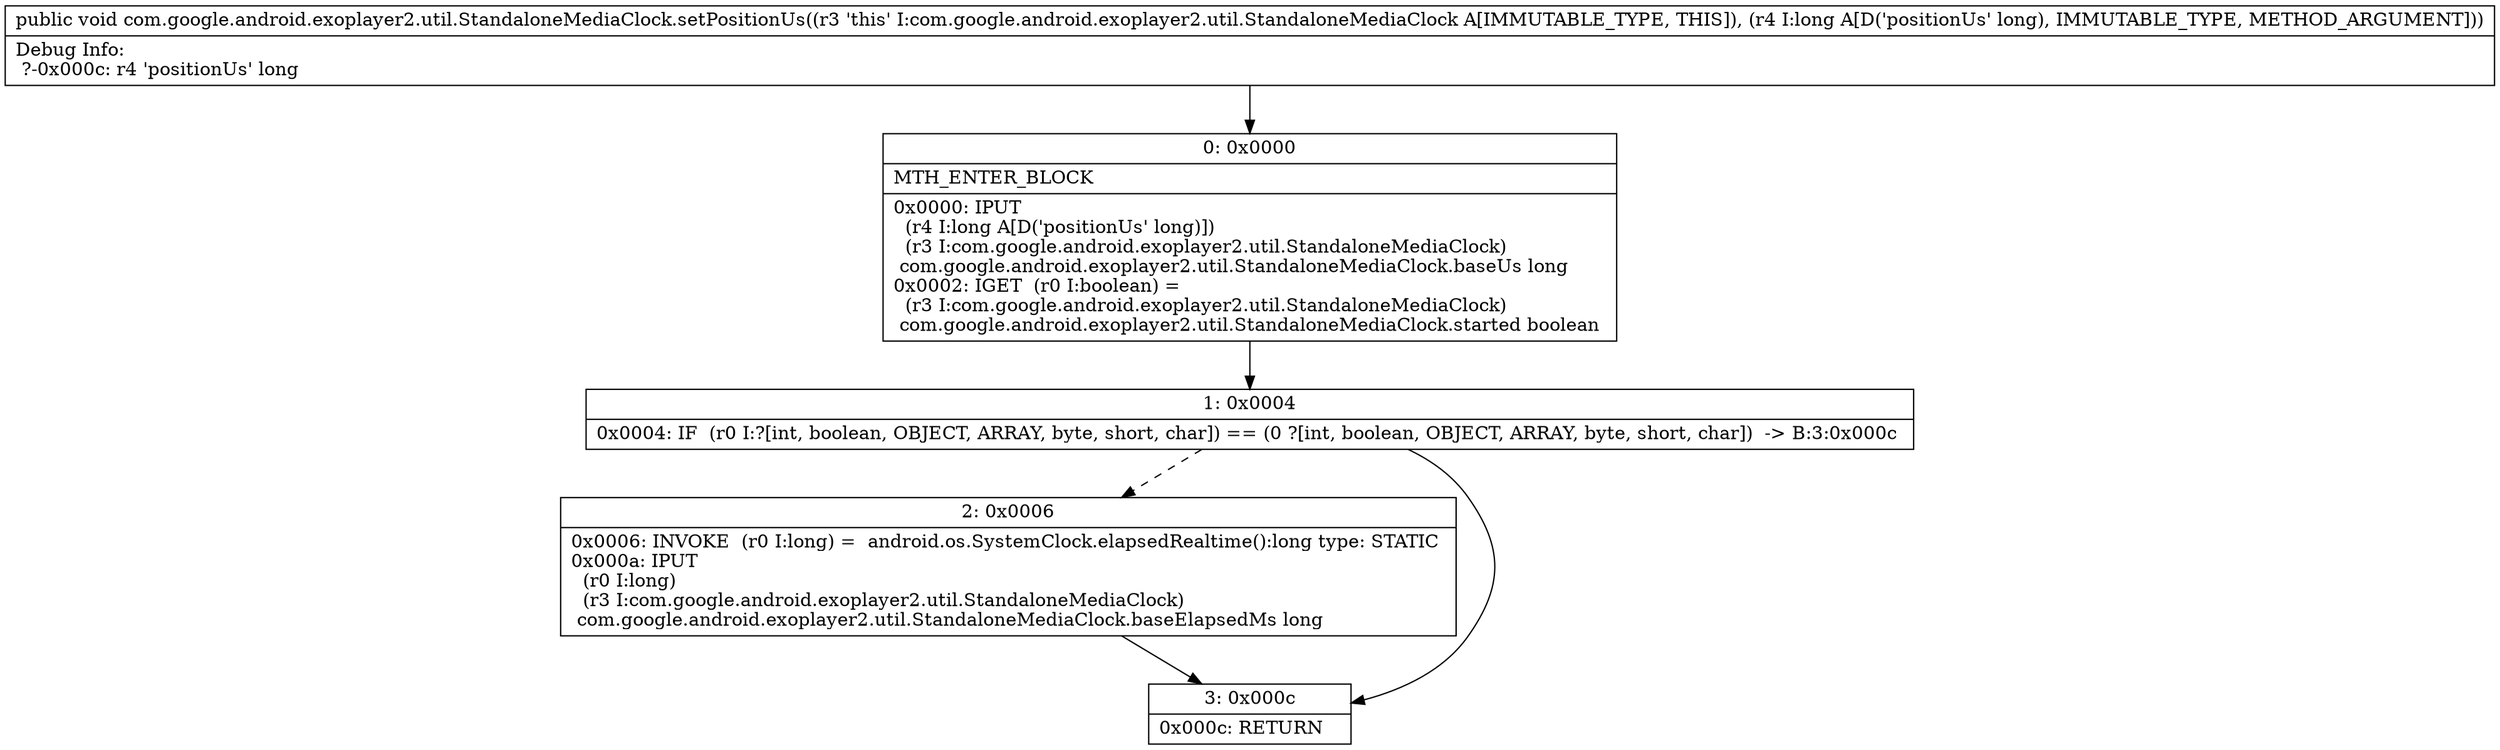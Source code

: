 digraph "CFG forcom.google.android.exoplayer2.util.StandaloneMediaClock.setPositionUs(J)V" {
Node_0 [shape=record,label="{0\:\ 0x0000|MTH_ENTER_BLOCK\l|0x0000: IPUT  \l  (r4 I:long A[D('positionUs' long)])\l  (r3 I:com.google.android.exoplayer2.util.StandaloneMediaClock)\l com.google.android.exoplayer2.util.StandaloneMediaClock.baseUs long \l0x0002: IGET  (r0 I:boolean) = \l  (r3 I:com.google.android.exoplayer2.util.StandaloneMediaClock)\l com.google.android.exoplayer2.util.StandaloneMediaClock.started boolean \l}"];
Node_1 [shape=record,label="{1\:\ 0x0004|0x0004: IF  (r0 I:?[int, boolean, OBJECT, ARRAY, byte, short, char]) == (0 ?[int, boolean, OBJECT, ARRAY, byte, short, char])  \-\> B:3:0x000c \l}"];
Node_2 [shape=record,label="{2\:\ 0x0006|0x0006: INVOKE  (r0 I:long) =  android.os.SystemClock.elapsedRealtime():long type: STATIC \l0x000a: IPUT  \l  (r0 I:long)\l  (r3 I:com.google.android.exoplayer2.util.StandaloneMediaClock)\l com.google.android.exoplayer2.util.StandaloneMediaClock.baseElapsedMs long \l}"];
Node_3 [shape=record,label="{3\:\ 0x000c|0x000c: RETURN   \l}"];
MethodNode[shape=record,label="{public void com.google.android.exoplayer2.util.StandaloneMediaClock.setPositionUs((r3 'this' I:com.google.android.exoplayer2.util.StandaloneMediaClock A[IMMUTABLE_TYPE, THIS]), (r4 I:long A[D('positionUs' long), IMMUTABLE_TYPE, METHOD_ARGUMENT]))  | Debug Info:\l  ?\-0x000c: r4 'positionUs' long\l}"];
MethodNode -> Node_0;
Node_0 -> Node_1;
Node_1 -> Node_2[style=dashed];
Node_1 -> Node_3;
Node_2 -> Node_3;
}

